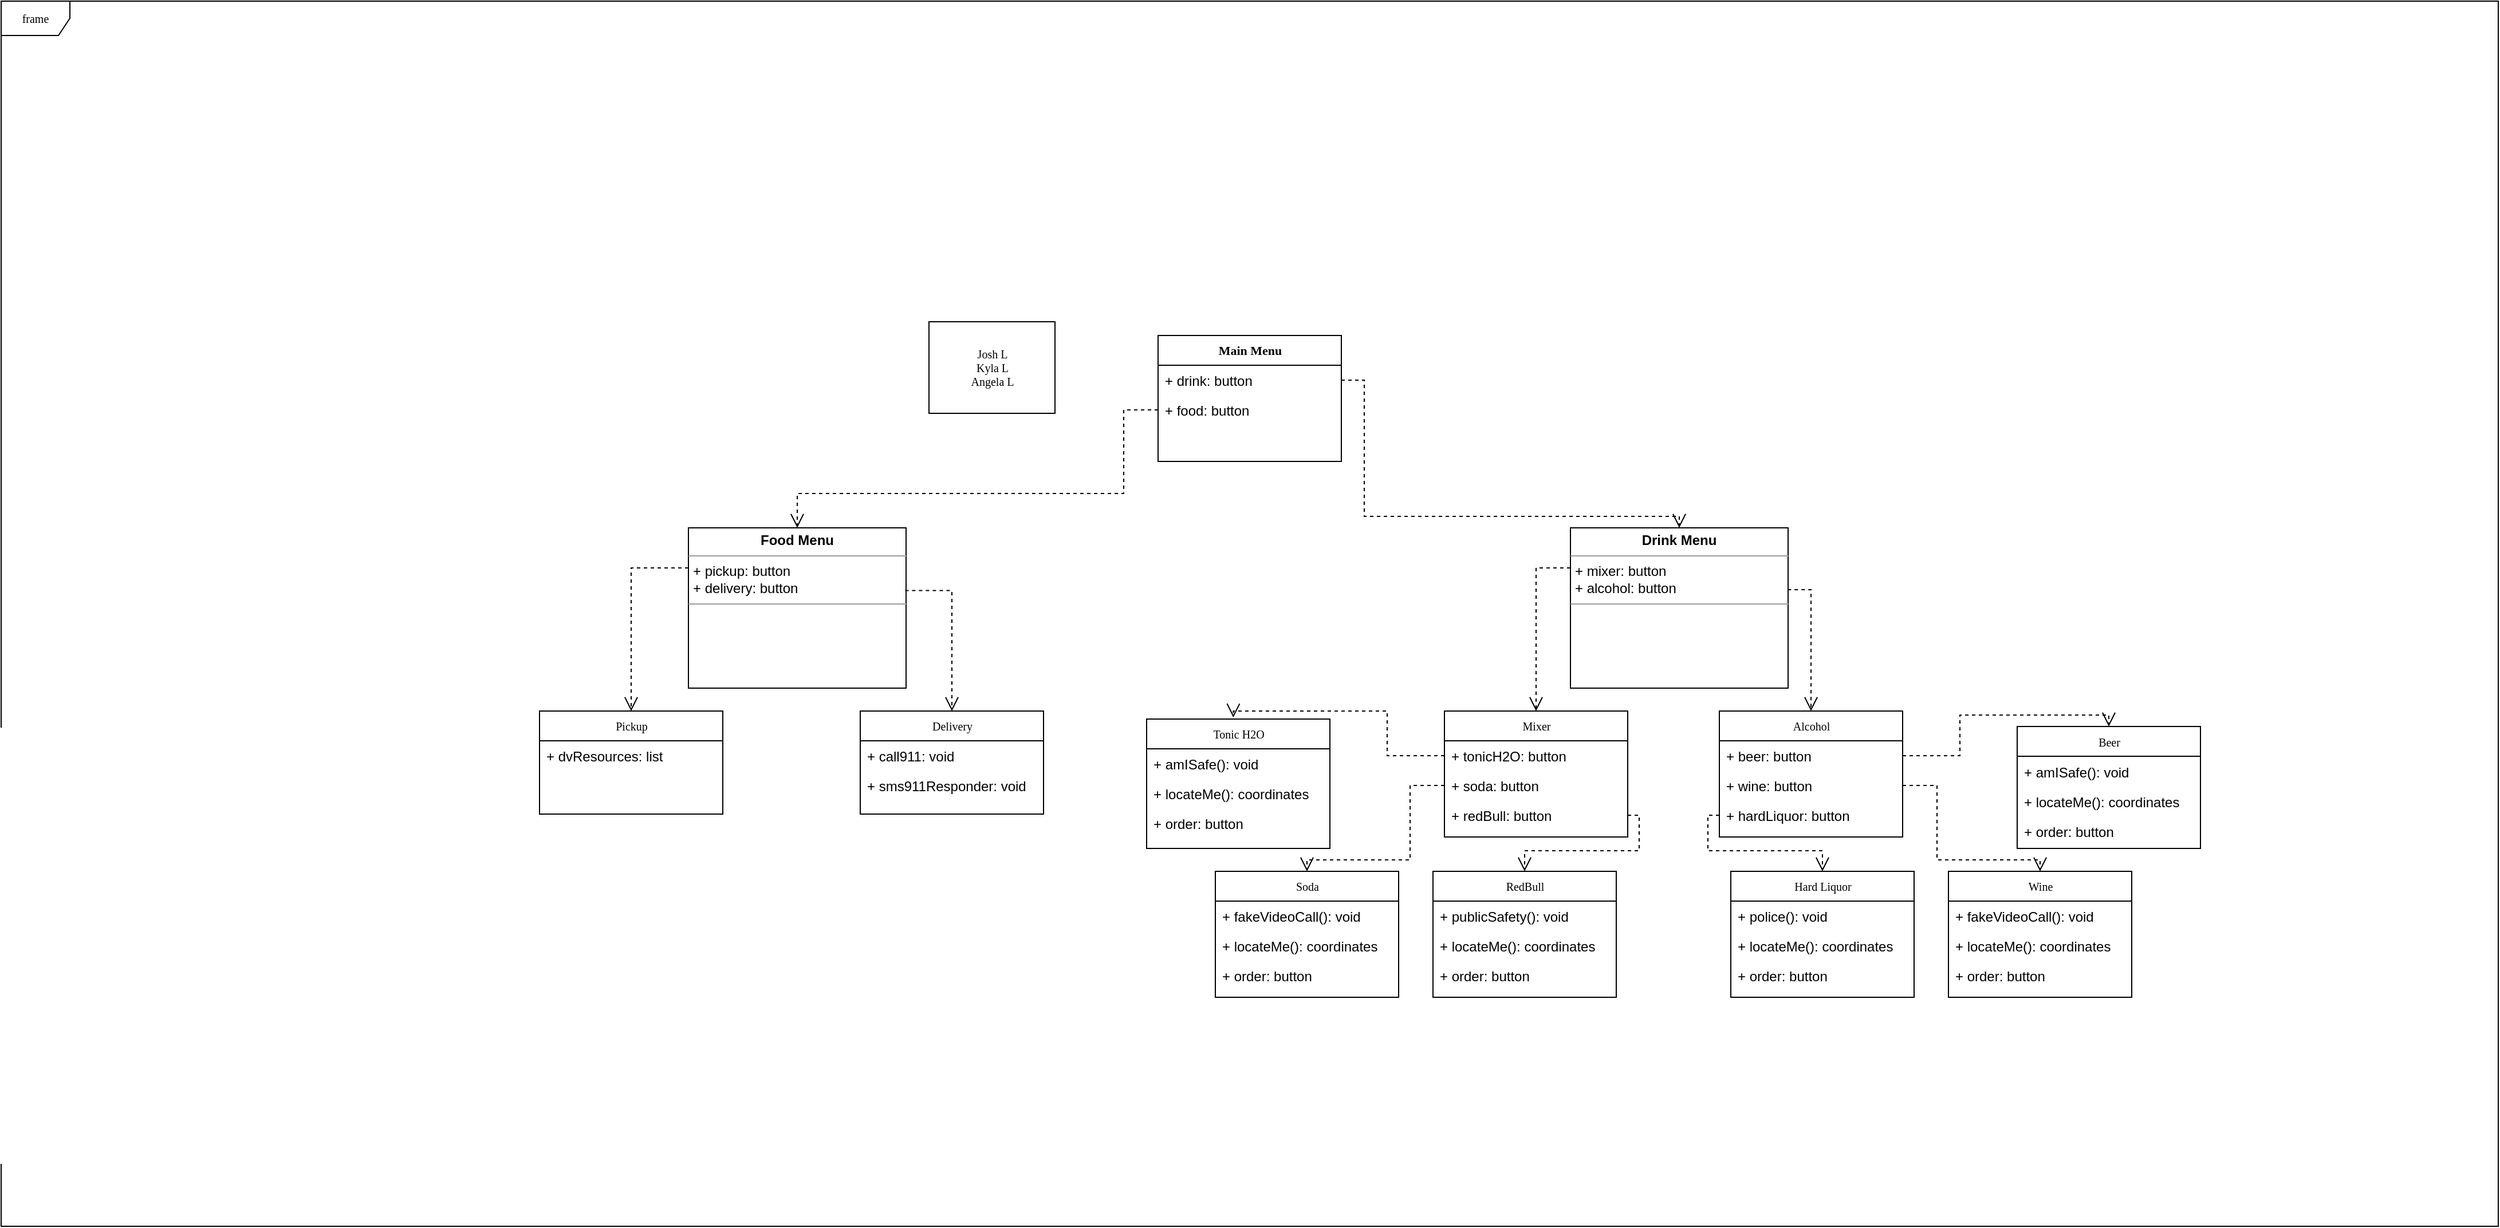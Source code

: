 <mxfile version="21.1.5" type="device">
  <diagram name="Page-1" id="c4acf3e9-155e-7222-9cf6-157b1a14988f">
    <mxGraphModel dx="2924" dy="2167" grid="1" gridSize="10" guides="0" tooltips="1" connect="1" arrows="1" fold="1" page="1" pageScale="1" pageWidth="850" pageHeight="1100" background="none" math="0" shadow="0">
      <root>
        <mxCell id="0" />
        <mxCell id="1" parent="0" />
        <mxCell id="17acba5748e5396b-1" value="frame" style="shape=umlFrame;whiteSpace=wrap;html=1;rounded=0;shadow=0;comic=0;labelBackgroundColor=none;strokeWidth=1;fontFamily=Verdana;fontSize=10;align=center;" parent="1" vertex="1">
          <mxGeometry x="-120" y="-190" width="2180" height="1070" as="geometry" />
        </mxCell>
        <mxCell id="17acba5748e5396b-20" value="&lt;b&gt;&lt;font style=&quot;font-size: 11px;&quot;&gt;Main Menu&lt;/font&gt;&lt;/b&gt;" style="swimlane;html=1;fontStyle=0;childLayout=stackLayout;horizontal=1;startSize=26;fillColor=none;horizontalStack=0;resizeParent=1;resizeLast=0;collapsible=1;marginBottom=0;swimlaneFillColor=#ffffff;rounded=0;shadow=0;comic=0;labelBackgroundColor=none;strokeWidth=1;fontFamily=Verdana;fontSize=10;align=center;" parent="1" vertex="1">
          <mxGeometry x="890" y="102" width="160" height="110" as="geometry" />
        </mxCell>
        <mxCell id="17acba5748e5396b-21" value="+ drink: button" style="text;html=1;strokeColor=none;fillColor=none;align=left;verticalAlign=top;spacingLeft=4;spacingRight=4;whiteSpace=wrap;overflow=hidden;rotatable=0;points=[[0,0.5],[1,0.5]];portConstraint=eastwest;" parent="17acba5748e5396b-20" vertex="1">
          <mxGeometry y="26" width="160" height="26" as="geometry" />
        </mxCell>
        <mxCell id="17acba5748e5396b-24" value="+ food: button" style="text;html=1;strokeColor=none;fillColor=none;align=left;verticalAlign=top;spacingLeft=4;spacingRight=4;whiteSpace=wrap;overflow=hidden;rotatable=0;points=[[0,0.5],[1,0.5]];portConstraint=eastwest;" parent="17acba5748e5396b-20" vertex="1">
          <mxGeometry y="52" width="160" height="26" as="geometry" />
        </mxCell>
        <mxCell id="17acba5748e5396b-30" value="Pickup" style="swimlane;html=1;fontStyle=0;childLayout=stackLayout;horizontal=1;startSize=26;fillColor=none;horizontalStack=0;resizeParent=1;resizeLast=0;collapsible=1;marginBottom=0;swimlaneFillColor=#ffffff;rounded=0;shadow=0;comic=0;labelBackgroundColor=none;strokeWidth=1;fontFamily=Verdana;fontSize=10;align=center;" parent="1" vertex="1">
          <mxGeometry x="350" y="430" width="160" height="90" as="geometry" />
        </mxCell>
        <mxCell id="0tt6GBXHqfGmFgGF0xXm-5" value="+ dvResources: list" style="text;html=1;strokeColor=none;fillColor=none;align=left;verticalAlign=top;spacingLeft=4;spacingRight=4;whiteSpace=wrap;overflow=hidden;rotatable=0;points=[[0,0.5],[1,0.5]];portConstraint=eastwest;" vertex="1" parent="17acba5748e5396b-30">
          <mxGeometry y="26" width="160" height="26" as="geometry" />
        </mxCell>
        <mxCell id="17acba5748e5396b-44" value="Mixer" style="swimlane;html=1;fontStyle=0;childLayout=stackLayout;horizontal=1;startSize=26;fillColor=none;horizontalStack=0;resizeParent=1;resizeLast=0;collapsible=1;marginBottom=0;swimlaneFillColor=#ffffff;rounded=0;shadow=0;comic=0;labelBackgroundColor=none;strokeWidth=1;fontFamily=Verdana;fontSize=10;align=center;" parent="1" vertex="1">
          <mxGeometry x="1140" y="430" width="160" height="110" as="geometry" />
        </mxCell>
        <mxCell id="17acba5748e5396b-45" value="+ tonicH2O: button" style="text;html=1;strokeColor=none;fillColor=none;align=left;verticalAlign=top;spacingLeft=4;spacingRight=4;whiteSpace=wrap;overflow=hidden;rotatable=0;points=[[0,0.5],[1,0.5]];portConstraint=eastwest;" parent="17acba5748e5396b-44" vertex="1">
          <mxGeometry y="26" width="160" height="26" as="geometry" />
        </mxCell>
        <mxCell id="17acba5748e5396b-47" value="+ soda: button" style="text;html=1;strokeColor=none;fillColor=none;align=left;verticalAlign=top;spacingLeft=4;spacingRight=4;whiteSpace=wrap;overflow=hidden;rotatable=0;points=[[0,0.5],[1,0.5]];portConstraint=eastwest;" parent="17acba5748e5396b-44" vertex="1">
          <mxGeometry y="52" width="160" height="26" as="geometry" />
        </mxCell>
        <mxCell id="F10mgyi9A0iiVBRU1uPL-9" value="+ redBull: button" style="text;html=1;strokeColor=none;fillColor=none;align=left;verticalAlign=top;spacingLeft=4;spacingRight=4;whiteSpace=wrap;overflow=hidden;rotatable=0;points=[[0,0.5],[1,0.5]];portConstraint=eastwest;" parent="17acba5748e5396b-44" vertex="1">
          <mxGeometry y="78" width="160" height="26" as="geometry" />
        </mxCell>
        <mxCell id="5d2195bd80daf111-1" value="Alcohol" style="swimlane;html=1;fontStyle=0;childLayout=stackLayout;horizontal=1;startSize=26;fillColor=none;horizontalStack=0;resizeParent=1;resizeLast=0;collapsible=1;marginBottom=0;swimlaneFillColor=#ffffff;rounded=0;shadow=0;comic=0;labelBackgroundColor=none;strokeWidth=1;fontFamily=Verdana;fontSize=10;align=center;" parent="1" vertex="1">
          <mxGeometry x="1380" y="430" width="160" height="110" as="geometry" />
        </mxCell>
        <mxCell id="5d2195bd80daf111-2" value="+ beer: button" style="text;html=1;strokeColor=none;fillColor=none;align=left;verticalAlign=top;spacingLeft=4;spacingRight=4;whiteSpace=wrap;overflow=hidden;rotatable=0;points=[[0,0.5],[1,0.5]];portConstraint=eastwest;" parent="5d2195bd80daf111-1" vertex="1">
          <mxGeometry y="26" width="160" height="26" as="geometry" />
        </mxCell>
        <mxCell id="5d2195bd80daf111-3" value="+ wine: button" style="text;html=1;strokeColor=none;fillColor=none;align=left;verticalAlign=top;spacingLeft=4;spacingRight=4;whiteSpace=wrap;overflow=hidden;rotatable=0;points=[[0,0.5],[1,0.5]];portConstraint=eastwest;" parent="5d2195bd80daf111-1" vertex="1">
          <mxGeometry y="52" width="160" height="26" as="geometry" />
        </mxCell>
        <mxCell id="5d2195bd80daf111-4" value="+ hardLiquor: button" style="text;html=1;strokeColor=none;fillColor=none;align=left;verticalAlign=top;spacingLeft=4;spacingRight=4;whiteSpace=wrap;overflow=hidden;rotatable=0;points=[[0,0.5],[1,0.5]];portConstraint=eastwest;" parent="5d2195bd80daf111-1" vertex="1">
          <mxGeometry y="78" width="160" height="26" as="geometry" />
        </mxCell>
        <mxCell id="5d2195bd80daf111-5" value="Delivery" style="swimlane;html=1;fontStyle=0;childLayout=stackLayout;horizontal=1;startSize=26;fillColor=none;horizontalStack=0;resizeParent=1;resizeLast=0;collapsible=1;marginBottom=0;swimlaneFillColor=#ffffff;rounded=0;shadow=0;comic=0;labelBackgroundColor=none;strokeWidth=1;fontFamily=Verdana;fontSize=10;align=center;" parent="1" vertex="1">
          <mxGeometry x="630" y="430" width="160" height="90" as="geometry" />
        </mxCell>
        <mxCell id="5d2195bd80daf111-6" value="+ call911: void" style="text;html=1;strokeColor=none;fillColor=none;align=left;verticalAlign=top;spacingLeft=4;spacingRight=4;whiteSpace=wrap;overflow=hidden;rotatable=0;points=[[0,0.5],[1,0.5]];portConstraint=eastwest;" parent="5d2195bd80daf111-5" vertex="1">
          <mxGeometry y="26" width="160" height="26" as="geometry" />
        </mxCell>
        <mxCell id="5d2195bd80daf111-7" value="+ sms911Responder: void" style="text;html=1;strokeColor=none;fillColor=none;align=left;verticalAlign=top;spacingLeft=4;spacingRight=4;whiteSpace=wrap;overflow=hidden;rotatable=0;points=[[0,0.5],[1,0.5]];portConstraint=eastwest;" parent="5d2195bd80daf111-5" vertex="1">
          <mxGeometry y="52" width="160" height="38" as="geometry" />
        </mxCell>
        <mxCell id="5d2195bd80daf111-13" value="Josh L&lt;br&gt;Kyla L&lt;br&gt;Angela L" style="html=1;rounded=0;shadow=0;comic=0;labelBackgroundColor=none;strokeWidth=1;fontFamily=Verdana;fontSize=10;align=center;" parent="1" vertex="1">
          <mxGeometry x="690" y="90" width="110" height="80" as="geometry" />
        </mxCell>
        <mxCell id="5d2195bd80daf111-15" value="&lt;p style=&quot;margin:0px;margin-top:4px;text-align:center;&quot;&gt;&lt;b&gt;Drink Menu&lt;/b&gt;&lt;/p&gt;&lt;hr size=&quot;1&quot;&gt;&lt;p style=&quot;margin:0px;margin-left:4px;&quot;&gt;+ mixer: button&lt;br&gt;+ alcohol: button&lt;/p&gt;&lt;hr size=&quot;1&quot;&gt;&lt;p style=&quot;margin:0px;margin-left:4px;&quot;&gt;&lt;br&gt;&lt;/p&gt;" style="verticalAlign=top;align=left;overflow=fill;fontSize=12;fontFamily=Helvetica;html=1;rounded=0;shadow=0;comic=0;labelBackgroundColor=none;strokeWidth=1" parent="1" vertex="1">
          <mxGeometry x="1250" y="270" width="190" height="140" as="geometry" />
        </mxCell>
        <mxCell id="5d2195bd80daf111-19" value="&lt;p style=&quot;margin:0px;margin-top:4px;text-align:center;&quot;&gt;&lt;b&gt;Food Menu&lt;/b&gt;&lt;/p&gt;&lt;hr size=&quot;1&quot;&gt;&lt;p style=&quot;margin:0px;margin-left:4px;&quot;&gt;+ pickup: button&lt;br&gt;+ delivery: button&lt;/p&gt;&lt;hr size=&quot;1&quot;&gt;&lt;p style=&quot;margin:0px;margin-left:4px;&quot;&gt;&lt;br&gt;&lt;/p&gt;" style="verticalAlign=top;align=left;overflow=fill;fontSize=12;fontFamily=Helvetica;html=1;rounded=0;shadow=0;comic=0;labelBackgroundColor=none;strokeWidth=1" parent="1" vertex="1">
          <mxGeometry x="480" y="270" width="190" height="140" as="geometry" />
        </mxCell>
        <mxCell id="F10mgyi9A0iiVBRU1uPL-3" style="edgeStyle=orthogonalEdgeStyle;rounded=0;html=1;labelBackgroundColor=none;startFill=0;endArrow=open;endFill=0;endSize=10;fontFamily=Verdana;fontSize=10;dashed=1;exitX=0;exitY=0.5;exitDx=0;exitDy=0;entryX=0.5;entryY=0;entryDx=0;entryDy=0;" parent="1" source="17acba5748e5396b-24" target="5d2195bd80daf111-19" edge="1">
          <mxGeometry relative="1" as="geometry">
            <mxPoint x="580" y="167" as="sourcePoint" />
            <mxPoint x="680" y="167" as="targetPoint" />
            <Array as="points">
              <mxPoint x="860" y="167" />
              <mxPoint x="860" y="240" />
              <mxPoint x="575" y="240" />
            </Array>
          </mxGeometry>
        </mxCell>
        <mxCell id="F10mgyi9A0iiVBRU1uPL-4" style="edgeStyle=orthogonalEdgeStyle;rounded=0;html=1;labelBackgroundColor=none;startFill=0;endArrow=open;endFill=0;endSize=10;fontFamily=Verdana;fontSize=10;dashed=1;exitX=1;exitY=0.5;exitDx=0;exitDy=0;entryX=0.5;entryY=0;entryDx=0;entryDy=0;" parent="1" source="17acba5748e5396b-21" target="5d2195bd80daf111-15" edge="1">
          <mxGeometry relative="1" as="geometry">
            <mxPoint x="590" y="177" as="sourcePoint" />
            <mxPoint x="690" y="177" as="targetPoint" />
            <Array as="points">
              <mxPoint x="1070" y="141" />
              <mxPoint x="1070" y="260" />
              <mxPoint x="1345" y="260" />
            </Array>
          </mxGeometry>
        </mxCell>
        <mxCell id="F10mgyi9A0iiVBRU1uPL-5" value="Soda" style="swimlane;html=1;fontStyle=0;childLayout=stackLayout;horizontal=1;startSize=26;fillColor=none;horizontalStack=0;resizeParent=1;resizeLast=0;collapsible=1;marginBottom=0;swimlaneFillColor=#ffffff;rounded=0;shadow=0;comic=0;labelBackgroundColor=none;strokeWidth=1;fontFamily=Verdana;fontSize=10;align=center;" parent="1" vertex="1">
          <mxGeometry x="940" y="570" width="160" height="110" as="geometry" />
        </mxCell>
        <mxCell id="F10mgyi9A0iiVBRU1uPL-6" value="+ fakeVideoCall(): void" style="text;html=1;strokeColor=none;fillColor=none;align=left;verticalAlign=top;spacingLeft=4;spacingRight=4;whiteSpace=wrap;overflow=hidden;rotatable=0;points=[[0,0.5],[1,0.5]];portConstraint=eastwest;" parent="F10mgyi9A0iiVBRU1uPL-5" vertex="1">
          <mxGeometry y="26" width="160" height="26" as="geometry" />
        </mxCell>
        <mxCell id="F10mgyi9A0iiVBRU1uPL-7" value="+ locateMe(): coordinates" style="text;html=1;strokeColor=none;fillColor=none;align=left;verticalAlign=top;spacingLeft=4;spacingRight=4;whiteSpace=wrap;overflow=hidden;rotatable=0;points=[[0,0.5],[1,0.5]];portConstraint=eastwest;" parent="F10mgyi9A0iiVBRU1uPL-5" vertex="1">
          <mxGeometry y="52" width="160" height="26" as="geometry" />
        </mxCell>
        <mxCell id="0tt6GBXHqfGmFgGF0xXm-7" value="+ order: button" style="text;html=1;strokeColor=none;fillColor=none;align=left;verticalAlign=top;spacingLeft=4;spacingRight=4;whiteSpace=wrap;overflow=hidden;rotatable=0;points=[[0,0.5],[1,0.5]];portConstraint=eastwest;" vertex="1" parent="F10mgyi9A0iiVBRU1uPL-5">
          <mxGeometry y="78" width="160" height="26" as="geometry" />
        </mxCell>
        <mxCell id="F10mgyi9A0iiVBRU1uPL-10" value="Hard Liquor" style="swimlane;html=1;fontStyle=0;childLayout=stackLayout;horizontal=1;startSize=26;fillColor=none;horizontalStack=0;resizeParent=1;resizeLast=0;collapsible=1;marginBottom=0;swimlaneFillColor=#ffffff;rounded=0;shadow=0;comic=0;labelBackgroundColor=none;strokeWidth=1;fontFamily=Verdana;fontSize=10;align=center;" parent="1" vertex="1">
          <mxGeometry x="1390" y="570" width="160" height="110" as="geometry" />
        </mxCell>
        <mxCell id="F10mgyi9A0iiVBRU1uPL-11" value="+ police(): void" style="text;html=1;strokeColor=none;fillColor=none;align=left;verticalAlign=top;spacingLeft=4;spacingRight=4;whiteSpace=wrap;overflow=hidden;rotatable=0;points=[[0,0.5],[1,0.5]];portConstraint=eastwest;" parent="F10mgyi9A0iiVBRU1uPL-10" vertex="1">
          <mxGeometry y="26" width="160" height="26" as="geometry" />
        </mxCell>
        <mxCell id="F10mgyi9A0iiVBRU1uPL-12" value="+ locateMe(): coordinates" style="text;html=1;strokeColor=none;fillColor=none;align=left;verticalAlign=top;spacingLeft=4;spacingRight=4;whiteSpace=wrap;overflow=hidden;rotatable=0;points=[[0,0.5],[1,0.5]];portConstraint=eastwest;" parent="F10mgyi9A0iiVBRU1uPL-10" vertex="1">
          <mxGeometry y="52" width="160" height="26" as="geometry" />
        </mxCell>
        <mxCell id="0tt6GBXHqfGmFgGF0xXm-9" value="+ order: button" style="text;html=1;strokeColor=none;fillColor=none;align=left;verticalAlign=top;spacingLeft=4;spacingRight=4;whiteSpace=wrap;overflow=hidden;rotatable=0;points=[[0,0.5],[1,0.5]];portConstraint=eastwest;" vertex="1" parent="F10mgyi9A0iiVBRU1uPL-10">
          <mxGeometry y="78" width="160" height="26" as="geometry" />
        </mxCell>
        <mxCell id="F10mgyi9A0iiVBRU1uPL-13" value="Tonic H2O" style="swimlane;html=1;fontStyle=0;childLayout=stackLayout;horizontal=1;startSize=26;fillColor=none;horizontalStack=0;resizeParent=1;resizeLast=0;collapsible=1;marginBottom=0;swimlaneFillColor=#ffffff;rounded=0;shadow=0;comic=0;labelBackgroundColor=none;strokeWidth=1;fontFamily=Verdana;fontSize=10;align=center;" parent="1" vertex="1">
          <mxGeometry x="880" y="437" width="160" height="113" as="geometry" />
        </mxCell>
        <mxCell id="F10mgyi9A0iiVBRU1uPL-14" value="+ amISafe(): void" style="text;html=1;strokeColor=none;fillColor=none;align=left;verticalAlign=top;spacingLeft=4;spacingRight=4;whiteSpace=wrap;overflow=hidden;rotatable=0;points=[[0,0.5],[1,0.5]];portConstraint=eastwest;" parent="F10mgyi9A0iiVBRU1uPL-13" vertex="1">
          <mxGeometry y="26" width="160" height="26" as="geometry" />
        </mxCell>
        <mxCell id="F10mgyi9A0iiVBRU1uPL-15" value="+ locateMe(): coordinates" style="text;html=1;strokeColor=none;fillColor=none;align=left;verticalAlign=top;spacingLeft=4;spacingRight=4;whiteSpace=wrap;overflow=hidden;rotatable=0;points=[[0,0.5],[1,0.5]];portConstraint=eastwest;" parent="F10mgyi9A0iiVBRU1uPL-13" vertex="1">
          <mxGeometry y="52" width="160" height="26" as="geometry" />
        </mxCell>
        <mxCell id="0tt6GBXHqfGmFgGF0xXm-6" value="+ order: button" style="text;html=1;strokeColor=none;fillColor=none;align=left;verticalAlign=top;spacingLeft=4;spacingRight=4;whiteSpace=wrap;overflow=hidden;rotatable=0;points=[[0,0.5],[1,0.5]];portConstraint=eastwest;" vertex="1" parent="F10mgyi9A0iiVBRU1uPL-13">
          <mxGeometry y="78" width="160" height="26" as="geometry" />
        </mxCell>
        <mxCell id="F10mgyi9A0iiVBRU1uPL-16" value="RedBull" style="swimlane;html=1;fontStyle=0;childLayout=stackLayout;horizontal=1;startSize=26;fillColor=none;horizontalStack=0;resizeParent=1;resizeLast=0;collapsible=1;marginBottom=0;swimlaneFillColor=#ffffff;rounded=0;shadow=0;comic=0;labelBackgroundColor=none;strokeWidth=1;fontFamily=Verdana;fontSize=10;align=center;" parent="1" vertex="1">
          <mxGeometry x="1130" y="570" width="160" height="110" as="geometry" />
        </mxCell>
        <mxCell id="F10mgyi9A0iiVBRU1uPL-17" value="+ publicSafety(): void" style="text;html=1;strokeColor=none;fillColor=none;align=left;verticalAlign=top;spacingLeft=4;spacingRight=4;whiteSpace=wrap;overflow=hidden;rotatable=0;points=[[0,0.5],[1,0.5]];portConstraint=eastwest;" parent="F10mgyi9A0iiVBRU1uPL-16" vertex="1">
          <mxGeometry y="26" width="160" height="26" as="geometry" />
        </mxCell>
        <mxCell id="F10mgyi9A0iiVBRU1uPL-18" value="+ locateMe(): coordinates" style="text;html=1;strokeColor=none;fillColor=none;align=left;verticalAlign=top;spacingLeft=4;spacingRight=4;whiteSpace=wrap;overflow=hidden;rotatable=0;points=[[0,0.5],[1,0.5]];portConstraint=eastwest;" parent="F10mgyi9A0iiVBRU1uPL-16" vertex="1">
          <mxGeometry y="52" width="160" height="26" as="geometry" />
        </mxCell>
        <mxCell id="0tt6GBXHqfGmFgGF0xXm-8" value="+ order: button" style="text;html=1;strokeColor=none;fillColor=none;align=left;verticalAlign=top;spacingLeft=4;spacingRight=4;whiteSpace=wrap;overflow=hidden;rotatable=0;points=[[0,0.5],[1,0.5]];portConstraint=eastwest;" vertex="1" parent="F10mgyi9A0iiVBRU1uPL-16">
          <mxGeometry y="78" width="160" height="26" as="geometry" />
        </mxCell>
        <mxCell id="F10mgyi9A0iiVBRU1uPL-19" value="Wine" style="swimlane;html=1;fontStyle=0;childLayout=stackLayout;horizontal=1;startSize=26;fillColor=none;horizontalStack=0;resizeParent=1;resizeLast=0;collapsible=1;marginBottom=0;swimlaneFillColor=#ffffff;rounded=0;shadow=0;comic=0;labelBackgroundColor=none;strokeWidth=1;fontFamily=Verdana;fontSize=10;align=center;" parent="1" vertex="1">
          <mxGeometry x="1580" y="570" width="160" height="110" as="geometry" />
        </mxCell>
        <mxCell id="F10mgyi9A0iiVBRU1uPL-20" value="+ fakeVideoCall(): void" style="text;html=1;strokeColor=none;fillColor=none;align=left;verticalAlign=top;spacingLeft=4;spacingRight=4;whiteSpace=wrap;overflow=hidden;rotatable=0;points=[[0,0.5],[1,0.5]];portConstraint=eastwest;" parent="F10mgyi9A0iiVBRU1uPL-19" vertex="1">
          <mxGeometry y="26" width="160" height="26" as="geometry" />
        </mxCell>
        <mxCell id="F10mgyi9A0iiVBRU1uPL-21" value="+ locateMe(): coordinates" style="text;html=1;strokeColor=none;fillColor=none;align=left;verticalAlign=top;spacingLeft=4;spacingRight=4;whiteSpace=wrap;overflow=hidden;rotatable=0;points=[[0,0.5],[1,0.5]];portConstraint=eastwest;" parent="F10mgyi9A0iiVBRU1uPL-19" vertex="1">
          <mxGeometry y="52" width="160" height="26" as="geometry" />
        </mxCell>
        <mxCell id="0tt6GBXHqfGmFgGF0xXm-10" value="+ order: button" style="text;html=1;strokeColor=none;fillColor=none;align=left;verticalAlign=top;spacingLeft=4;spacingRight=4;whiteSpace=wrap;overflow=hidden;rotatable=0;points=[[0,0.5],[1,0.5]];portConstraint=eastwest;" vertex="1" parent="F10mgyi9A0iiVBRU1uPL-19">
          <mxGeometry y="78" width="160" height="26" as="geometry" />
        </mxCell>
        <mxCell id="F10mgyi9A0iiVBRU1uPL-22" value="Beer" style="swimlane;html=1;fontStyle=0;childLayout=stackLayout;horizontal=1;startSize=26;fillColor=none;horizontalStack=0;resizeParent=1;resizeLast=0;collapsible=1;marginBottom=0;swimlaneFillColor=#ffffff;rounded=0;shadow=0;comic=0;labelBackgroundColor=none;strokeWidth=1;fontFamily=Verdana;fontSize=10;align=center;" parent="1" vertex="1">
          <mxGeometry x="1640" y="443.5" width="160" height="106.5" as="geometry" />
        </mxCell>
        <mxCell id="F10mgyi9A0iiVBRU1uPL-23" value="+ amISafe(): void" style="text;html=1;strokeColor=none;fillColor=none;align=left;verticalAlign=top;spacingLeft=4;spacingRight=4;whiteSpace=wrap;overflow=hidden;rotatable=0;points=[[0,0.5],[1,0.5]];portConstraint=eastwest;" parent="F10mgyi9A0iiVBRU1uPL-22" vertex="1">
          <mxGeometry y="26" width="160" height="26" as="geometry" />
        </mxCell>
        <mxCell id="F10mgyi9A0iiVBRU1uPL-24" value="+ locateMe(): coordinates" style="text;html=1;strokeColor=none;fillColor=none;align=left;verticalAlign=top;spacingLeft=4;spacingRight=4;whiteSpace=wrap;overflow=hidden;rotatable=0;points=[[0,0.5],[1,0.5]];portConstraint=eastwest;" parent="F10mgyi9A0iiVBRU1uPL-22" vertex="1">
          <mxGeometry y="52" width="160" height="26" as="geometry" />
        </mxCell>
        <mxCell id="0tt6GBXHqfGmFgGF0xXm-11" value="+ order: button" style="text;html=1;strokeColor=none;fillColor=none;align=left;verticalAlign=top;spacingLeft=4;spacingRight=4;whiteSpace=wrap;overflow=hidden;rotatable=0;points=[[0,0.5],[1,0.5]];portConstraint=eastwest;" vertex="1" parent="F10mgyi9A0iiVBRU1uPL-22">
          <mxGeometry y="78" width="160" height="26" as="geometry" />
        </mxCell>
        <mxCell id="F10mgyi9A0iiVBRU1uPL-41" style="edgeStyle=orthogonalEdgeStyle;rounded=0;html=1;labelBackgroundColor=none;startFill=0;endArrow=open;endFill=0;endSize=10;fontFamily=Verdana;fontSize=10;dashed=1;exitX=0;exitY=0.25;exitDx=0;exitDy=0;entryX=0.5;entryY=0;entryDx=0;entryDy=0;" parent="1" source="5d2195bd80daf111-15" target="17acba5748e5396b-44" edge="1">
          <mxGeometry relative="1" as="geometry">
            <mxPoint x="1060" y="151" as="sourcePoint" />
            <mxPoint x="1355" y="280" as="targetPoint" />
          </mxGeometry>
        </mxCell>
        <mxCell id="F10mgyi9A0iiVBRU1uPL-42" style="edgeStyle=orthogonalEdgeStyle;rounded=0;html=1;labelBackgroundColor=none;startFill=0;endArrow=open;endFill=0;endSize=10;fontFamily=Verdana;fontSize=10;dashed=1;exitX=0.998;exitY=0.386;exitDx=0;exitDy=0;entryX=0.5;entryY=0;entryDx=0;entryDy=0;exitPerimeter=0;" parent="1" source="5d2195bd80daf111-15" target="5d2195bd80daf111-1" edge="1">
          <mxGeometry relative="1" as="geometry">
            <mxPoint x="1070" y="161" as="sourcePoint" />
            <mxPoint x="1365" y="290" as="targetPoint" />
          </mxGeometry>
        </mxCell>
        <mxCell id="F10mgyi9A0iiVBRU1uPL-47" style="edgeStyle=orthogonalEdgeStyle;rounded=0;html=1;labelBackgroundColor=none;startFill=0;endArrow=open;endFill=0;endSize=10;fontFamily=Verdana;fontSize=10;dashed=1;exitX=1;exitY=0.5;exitDx=0;exitDy=0;entryX=0.5;entryY=0;entryDx=0;entryDy=0;" parent="1" source="5d2195bd80daf111-3" target="F10mgyi9A0iiVBRU1uPL-19" edge="1">
          <mxGeometry relative="1" as="geometry">
            <mxPoint x="1360" y="253.5" as="sourcePoint" />
            <mxPoint x="1655" y="382.5" as="targetPoint" />
            <Array as="points">
              <mxPoint x="1570" y="495" />
              <mxPoint x="1570" y="560" />
              <mxPoint x="1660" y="560" />
            </Array>
          </mxGeometry>
        </mxCell>
        <mxCell id="F10mgyi9A0iiVBRU1uPL-48" style="edgeStyle=orthogonalEdgeStyle;rounded=0;html=1;labelBackgroundColor=none;startFill=0;endArrow=open;endFill=0;endSize=10;fontFamily=Verdana;fontSize=10;dashed=1;exitX=1;exitY=0.5;exitDx=0;exitDy=0;entryX=0.5;entryY=0;entryDx=0;entryDy=0;" parent="1" source="5d2195bd80daf111-2" target="F10mgyi9A0iiVBRU1uPL-22" edge="1">
          <mxGeometry relative="1" as="geometry">
            <mxPoint x="1370" y="301" as="sourcePoint" />
            <mxPoint x="1665" y="430" as="targetPoint" />
          </mxGeometry>
        </mxCell>
        <mxCell id="F10mgyi9A0iiVBRU1uPL-46" style="edgeStyle=orthogonalEdgeStyle;rounded=0;html=1;labelBackgroundColor=none;startFill=0;endArrow=open;endFill=0;endSize=10;fontFamily=Verdana;fontSize=10;dashed=1;exitX=0;exitY=0.5;exitDx=0;exitDy=0;entryX=0.5;entryY=0;entryDx=0;entryDy=0;" parent="1" source="5d2195bd80daf111-4" target="F10mgyi9A0iiVBRU1uPL-10" edge="1">
          <mxGeometry relative="1" as="geometry">
            <mxPoint x="1254.96" y="596" as="sourcePoint" />
            <mxPoint x="1549.96" y="725" as="targetPoint" />
          </mxGeometry>
        </mxCell>
        <mxCell id="F10mgyi9A0iiVBRU1uPL-45" style="edgeStyle=orthogonalEdgeStyle;rounded=0;html=1;labelBackgroundColor=none;startFill=0;endArrow=open;endFill=0;endSize=10;fontFamily=Verdana;fontSize=10;dashed=1;exitX=1;exitY=0.5;exitDx=0;exitDy=0;entryX=0.5;entryY=0;entryDx=0;entryDy=0;" parent="1" source="F10mgyi9A0iiVBRU1uPL-9" target="F10mgyi9A0iiVBRU1uPL-16" edge="1">
          <mxGeometry relative="1" as="geometry">
            <mxPoint x="950" y="550" as="sourcePoint" />
            <mxPoint x="1245" y="679" as="targetPoint" />
          </mxGeometry>
        </mxCell>
        <mxCell id="F10mgyi9A0iiVBRU1uPL-44" style="edgeStyle=orthogonalEdgeStyle;rounded=0;html=1;labelBackgroundColor=none;startFill=0;endArrow=open;endFill=0;endSize=10;fontFamily=Verdana;fontSize=10;dashed=1;exitX=0;exitY=0.5;exitDx=0;exitDy=0;entryX=0.5;entryY=0;entryDx=0;entryDy=0;" parent="1" source="17acba5748e5396b-47" target="F10mgyi9A0iiVBRU1uPL-5" edge="1">
          <mxGeometry relative="1" as="geometry">
            <mxPoint x="780" y="566" as="sourcePoint" />
            <mxPoint x="1075" y="695" as="targetPoint" />
            <Array as="points">
              <mxPoint x="1110" y="495" />
              <mxPoint x="1110" y="560" />
              <mxPoint x="1020" y="560" />
            </Array>
          </mxGeometry>
        </mxCell>
        <mxCell id="F10mgyi9A0iiVBRU1uPL-43" style="edgeStyle=orthogonalEdgeStyle;rounded=0;html=1;labelBackgroundColor=none;startFill=0;endArrow=open;endFill=0;endSize=10;fontFamily=Verdana;fontSize=10;dashed=1;exitX=0;exitY=0.5;exitDx=0;exitDy=0;entryX=0.473;entryY=-0.012;entryDx=0;entryDy=0;entryPerimeter=0;" parent="1" source="17acba5748e5396b-45" target="F10mgyi9A0iiVBRU1uPL-13" edge="1">
          <mxGeometry relative="1" as="geometry">
            <mxPoint x="800" y="510" as="sourcePoint" />
            <mxPoint x="1095" y="639" as="targetPoint" />
            <Array as="points">
              <mxPoint x="1090" y="469" />
              <mxPoint x="1090" y="430" />
              <mxPoint x="956" y="430" />
            </Array>
          </mxGeometry>
        </mxCell>
        <mxCell id="F10mgyi9A0iiVBRU1uPL-50" style="edgeStyle=orthogonalEdgeStyle;rounded=0;html=1;labelBackgroundColor=none;startFill=0;endArrow=open;endFill=0;endSize=10;fontFamily=Verdana;fontSize=10;dashed=1;exitX=0.996;exitY=0.391;exitDx=0;exitDy=0;entryX=0.5;entryY=0;entryDx=0;entryDy=0;exitPerimeter=0;" parent="1" source="5d2195bd80daf111-19" target="5d2195bd80daf111-5" edge="1">
          <mxGeometry relative="1" as="geometry">
            <mxPoint x="854.32" y="356.48" as="sourcePoint" />
            <mxPoint x="670.0" y="323.484" as="targetPoint" />
          </mxGeometry>
        </mxCell>
        <mxCell id="F10mgyi9A0iiVBRU1uPL-53" style="edgeStyle=orthogonalEdgeStyle;rounded=0;html=1;labelBackgroundColor=none;startFill=0;endArrow=open;endFill=0;endSize=10;fontFamily=Verdana;fontSize=10;dashed=1;exitX=0;exitY=0.25;exitDx=0;exitDy=0;entryX=0.5;entryY=0;entryDx=0;entryDy=0;" parent="1" source="5d2195bd80daf111-19" target="17acba5748e5396b-30" edge="1">
          <mxGeometry relative="1" as="geometry">
            <mxPoint x="364.32" y="383" as="sourcePoint" />
            <mxPoint x="180.0" y="350.004" as="targetPoint" />
          </mxGeometry>
        </mxCell>
      </root>
    </mxGraphModel>
  </diagram>
</mxfile>
